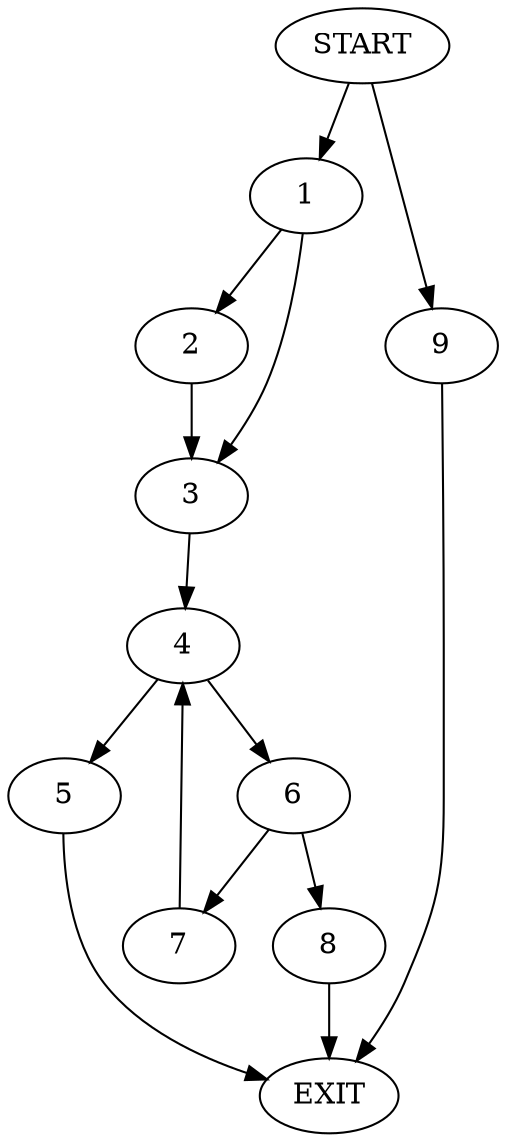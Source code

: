 digraph {
0 [label="START"]
10 [label="EXIT"]
0 -> 1
1 -> 2
1 -> 3
2 -> 3
3 -> 4
4 -> 5
4 -> 6
5 -> 10
6 -> 7
6 -> 8
7 -> 4
8 -> 10
0 -> 9
9 -> 10
}
